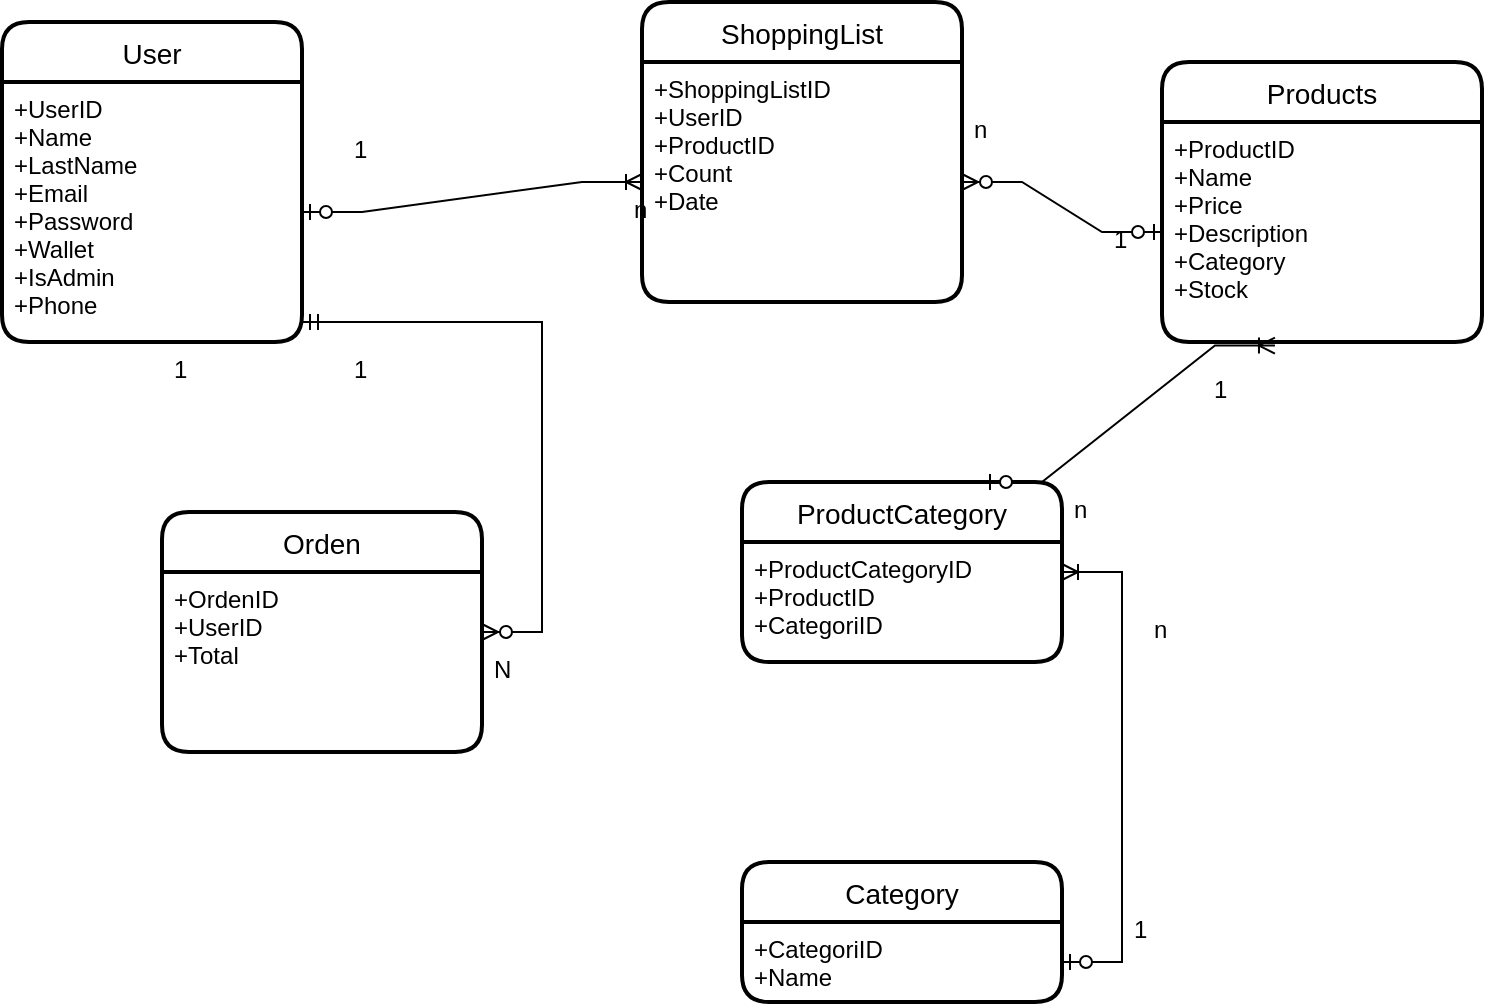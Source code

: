 <mxfile version="18.0.3" type="device"><diagram id="R2lEEEUBdFMjLlhIrx00" name="Page-1"><mxGraphModel dx="1102" dy="475" grid="1" gridSize="10" guides="1" tooltips="1" connect="1" arrows="1" fold="1" page="1" pageScale="1" pageWidth="850" pageHeight="1100" math="0" shadow="0" extFonts="Permanent Marker^https://fonts.googleapis.com/css?family=Permanent+Marker"><root><mxCell id="0"/><mxCell id="1" parent="0"/><mxCell id="A9kTVBV0_9kd0KIzvmnX-33" value="ShoppingList" style="swimlane;childLayout=stackLayout;horizontal=1;startSize=30;horizontalStack=0;rounded=1;fontSize=14;fontStyle=0;strokeWidth=2;resizeParent=0;resizeLast=1;shadow=0;dashed=0;align=center;" parent="1" vertex="1"><mxGeometry x="360" y="110" width="160" height="150" as="geometry"/></mxCell><mxCell id="A9kTVBV0_9kd0KIzvmnX-34" value="+ShoppingListID&#10;+UserID&#10;+ProductID&#10;+Count&#10;+Date&#10;&#10;" style="align=left;strokeColor=none;fillColor=none;spacingLeft=4;fontSize=12;verticalAlign=top;resizable=0;rotatable=0;part=1;" parent="A9kTVBV0_9kd0KIzvmnX-33" vertex="1"><mxGeometry y="30" width="160" height="120" as="geometry"/></mxCell><mxCell id="A9kTVBV0_9kd0KIzvmnX-35" value="Products" style="swimlane;childLayout=stackLayout;horizontal=1;startSize=30;horizontalStack=0;rounded=1;fontSize=14;fontStyle=0;strokeWidth=2;resizeParent=0;resizeLast=1;shadow=0;dashed=0;align=center;" parent="1" vertex="1"><mxGeometry x="620" y="140" width="160" height="140" as="geometry"/></mxCell><mxCell id="A9kTVBV0_9kd0KIzvmnX-36" value="+ProductID&#10;+Name&#10;+Price&#10;+Description &#10;+Category&#10;+Stock" style="align=left;strokeColor=none;fillColor=none;spacingLeft=4;fontSize=12;verticalAlign=top;resizable=0;rotatable=0;part=1;" parent="A9kTVBV0_9kd0KIzvmnX-35" vertex="1"><mxGeometry y="30" width="160" height="110" as="geometry"/></mxCell><mxCell id="A9kTVBV0_9kd0KIzvmnX-41" value="Category" style="swimlane;childLayout=stackLayout;horizontal=1;startSize=30;horizontalStack=0;rounded=1;fontSize=14;fontStyle=0;strokeWidth=2;resizeParent=0;resizeLast=1;shadow=0;dashed=0;align=center;" parent="1" vertex="1"><mxGeometry x="410" y="540" width="160" height="70" as="geometry"/></mxCell><mxCell id="A9kTVBV0_9kd0KIzvmnX-42" value="+CategoriID&#10;+Name&#10;" style="align=left;strokeColor=none;fillColor=none;spacingLeft=4;fontSize=12;verticalAlign=top;resizable=0;rotatable=0;part=1;" parent="A9kTVBV0_9kd0KIzvmnX-41" vertex="1"><mxGeometry y="30" width="160" height="40" as="geometry"/></mxCell><mxCell id="A9kTVBV0_9kd0KIzvmnX-81" value="User" style="swimlane;childLayout=stackLayout;horizontal=1;startSize=30;horizontalStack=0;rounded=1;fontSize=14;fontStyle=0;strokeWidth=2;resizeParent=0;resizeLast=1;shadow=0;dashed=0;align=center;" parent="1" vertex="1"><mxGeometry x="40" y="120" width="150" height="160" as="geometry"/></mxCell><mxCell id="A9kTVBV0_9kd0KIzvmnX-82" value="+UserID&#10;+Name&#10;+LastName&#10;+Email&#10;+Password&#10;+Wallet&#10;+IsAdmin&#10;+Phone" style="align=left;strokeColor=none;fillColor=none;spacingLeft=4;fontSize=12;verticalAlign=top;resizable=0;rotatable=0;part=1;" parent="A9kTVBV0_9kd0KIzvmnX-81" vertex="1"><mxGeometry y="30" width="150" height="130" as="geometry"/></mxCell><mxCell id="A9kTVBV0_9kd0KIzvmnX-85" value="" style="edgeStyle=entityRelationEdgeStyle;fontSize=12;html=1;endArrow=ERoneToMany;startArrow=ERzeroToOne;rounded=0;" parent="1" source="A9kTVBV0_9kd0KIzvmnX-82" target="A9kTVBV0_9kd0KIzvmnX-34" edge="1"><mxGeometry width="100" height="100" relative="1" as="geometry"><mxPoint x="150" y="430" as="sourcePoint"/><mxPoint x="250" y="330" as="targetPoint"/></mxGeometry></mxCell><mxCell id="A9kTVBV0_9kd0KIzvmnX-86" value="1" style="text;strokeColor=none;fillColor=none;spacingLeft=4;spacingRight=4;overflow=hidden;rotatable=0;points=[[0,0.5],[1,0.5]];portConstraint=eastwest;fontSize=12;" parent="1" vertex="1"><mxGeometry x="210" y="170" width="40" height="30" as="geometry"/></mxCell><mxCell id="A9kTVBV0_9kd0KIzvmnX-87" value="n" style="text;strokeColor=none;fillColor=none;spacingLeft=4;spacingRight=4;overflow=hidden;rotatable=0;points=[[0,0.5],[1,0.5]];portConstraint=eastwest;fontSize=12;" parent="1" vertex="1"><mxGeometry x="350" y="200" width="40" height="30" as="geometry"/></mxCell><mxCell id="A9kTVBV0_9kd0KIzvmnX-93" value="1" style="text;strokeColor=none;fillColor=none;spacingLeft=4;spacingRight=4;overflow=hidden;rotatable=0;points=[[0,0.5],[1,0.5]];portConstraint=eastwest;fontSize=12;" parent="1" vertex="1"><mxGeometry x="120" y="280" width="40" height="30" as="geometry"/></mxCell><mxCell id="A9kTVBV0_9kd0KIzvmnX-95" value="" style="edgeStyle=entityRelationEdgeStyle;fontSize=12;html=1;endArrow=ERzeroToMany;startArrow=ERzeroToOne;rounded=0;" parent="1" source="A9kTVBV0_9kd0KIzvmnX-36" target="A9kTVBV0_9kd0KIzvmnX-34" edge="1"><mxGeometry width="100" height="100" relative="1" as="geometry"><mxPoint x="650" y="410" as="sourcePoint"/><mxPoint x="750" y="310" as="targetPoint"/></mxGeometry></mxCell><mxCell id="A9kTVBV0_9kd0KIzvmnX-96" value="1" style="text;strokeColor=none;fillColor=none;spacingLeft=4;spacingRight=4;overflow=hidden;rotatable=0;points=[[0,0.5],[1,0.5]];portConstraint=eastwest;fontSize=12;" parent="1" vertex="1"><mxGeometry x="590" y="215" width="40" height="30" as="geometry"/></mxCell><mxCell id="A9kTVBV0_9kd0KIzvmnX-97" value="n" style="text;strokeColor=none;fillColor=none;spacingLeft=4;spacingRight=4;overflow=hidden;rotatable=0;points=[[0,0.5],[1,0.5]];portConstraint=eastwest;fontSize=12;" parent="1" vertex="1"><mxGeometry x="520" y="160" width="40" height="30" as="geometry"/></mxCell><mxCell id="T-JGO2JI-sYRYlKSveJA-2" value="ProductCategory" style="swimlane;childLayout=stackLayout;horizontal=1;startSize=30;horizontalStack=0;rounded=1;fontSize=14;fontStyle=0;strokeWidth=2;resizeParent=0;resizeLast=1;shadow=0;dashed=0;align=center;" vertex="1" parent="1"><mxGeometry x="410" y="350" width="160" height="90" as="geometry"/></mxCell><mxCell id="T-JGO2JI-sYRYlKSveJA-3" value="+ProductCategoryID&#10;+ProductID&#10;+CategoriID" style="align=left;strokeColor=none;fillColor=none;spacingLeft=4;fontSize=12;verticalAlign=top;resizable=0;rotatable=0;part=1;" vertex="1" parent="T-JGO2JI-sYRYlKSveJA-2"><mxGeometry y="30" width="160" height="60" as="geometry"/></mxCell><mxCell id="T-JGO2JI-sYRYlKSveJA-9" value="" style="edgeStyle=entityRelationEdgeStyle;fontSize=12;html=1;endArrow=ERoneToMany;startArrow=ERzeroToOne;rounded=0;exitX=1;exitY=0.5;exitDx=0;exitDy=0;entryX=1;entryY=0.25;entryDx=0;entryDy=0;" edge="1" parent="1" source="A9kTVBV0_9kd0KIzvmnX-42" target="T-JGO2JI-sYRYlKSveJA-3"><mxGeometry width="100" height="100" relative="1" as="geometry"><mxPoint x="690" y="580" as="sourcePoint"/><mxPoint x="790" y="480" as="targetPoint"/></mxGeometry></mxCell><mxCell id="T-JGO2JI-sYRYlKSveJA-13" value="" style="edgeStyle=entityRelationEdgeStyle;fontSize=12;html=1;endArrow=ERoneToMany;startArrow=ERzeroToOne;rounded=0;entryX=0.353;entryY=1.016;entryDx=0;entryDy=0;entryPerimeter=0;exitX=0.75;exitY=0;exitDx=0;exitDy=0;" edge="1" parent="1" source="T-JGO2JI-sYRYlKSveJA-2" target="A9kTVBV0_9kd0KIzvmnX-36"><mxGeometry width="100" height="100" relative="1" as="geometry"><mxPoint x="490" y="360" as="sourcePoint"/><mxPoint x="550" y="320" as="targetPoint"/></mxGeometry></mxCell><mxCell id="T-JGO2JI-sYRYlKSveJA-14" value="1" style="text;strokeColor=none;fillColor=none;spacingLeft=4;spacingRight=4;overflow=hidden;rotatable=0;points=[[0,0.5],[1,0.5]];portConstraint=eastwest;fontSize=12;" vertex="1" parent="1"><mxGeometry x="600" y="560" width="40" height="30" as="geometry"/></mxCell><mxCell id="T-JGO2JI-sYRYlKSveJA-15" value="n" style="text;strokeColor=none;fillColor=none;spacingLeft=4;spacingRight=4;overflow=hidden;rotatable=0;points=[[0,0.5],[1,0.5]];portConstraint=eastwest;fontSize=12;" vertex="1" parent="1"><mxGeometry x="610" y="410" width="40" height="30" as="geometry"/></mxCell><mxCell id="T-JGO2JI-sYRYlKSveJA-16" value="1" style="text;strokeColor=none;fillColor=none;spacingLeft=4;spacingRight=4;overflow=hidden;rotatable=0;points=[[0,0.5],[1,0.5]];portConstraint=eastwest;fontSize=12;" vertex="1" parent="1"><mxGeometry x="640" y="290" width="40" height="30" as="geometry"/></mxCell><mxCell id="T-JGO2JI-sYRYlKSveJA-17" value="n" style="text;strokeColor=none;fillColor=none;spacingLeft=4;spacingRight=4;overflow=hidden;rotatable=0;points=[[0,0.5],[1,0.5]];portConstraint=eastwest;fontSize=12;" vertex="1" parent="1"><mxGeometry x="570" y="350" width="40" height="30" as="geometry"/></mxCell><mxCell id="T-JGO2JI-sYRYlKSveJA-18" value="Orden" style="swimlane;childLayout=stackLayout;horizontal=1;startSize=30;horizontalStack=0;rounded=1;fontSize=14;fontStyle=0;strokeWidth=2;resizeParent=0;resizeLast=1;shadow=0;dashed=0;align=center;" vertex="1" parent="1"><mxGeometry x="120" y="365" width="160" height="120" as="geometry"/></mxCell><mxCell id="T-JGO2JI-sYRYlKSveJA-19" value="+OrdenID&#10;+UserID&#10;+Total&#10;" style="align=left;strokeColor=none;fillColor=none;spacingLeft=4;fontSize=12;verticalAlign=top;resizable=0;rotatable=0;part=1;" vertex="1" parent="T-JGO2JI-sYRYlKSveJA-18"><mxGeometry y="30" width="160" height="90" as="geometry"/></mxCell><mxCell id="T-JGO2JI-sYRYlKSveJA-20" value="" style="edgeStyle=entityRelationEdgeStyle;fontSize=12;html=1;endArrow=ERzeroToMany;startArrow=ERmandOne;rounded=0;" edge="1" parent="1" target="T-JGO2JI-sYRYlKSveJA-18"><mxGeometry width="100" height="100" relative="1" as="geometry"><mxPoint x="190" y="270" as="sourcePoint"/><mxPoint x="290" y="290" as="targetPoint"/></mxGeometry></mxCell><mxCell id="T-JGO2JI-sYRYlKSveJA-21" value="1" style="text;strokeColor=none;fillColor=none;spacingLeft=4;spacingRight=4;overflow=hidden;rotatable=0;points=[[0,0.5],[1,0.5]];portConstraint=eastwest;fontSize=12;" vertex="1" parent="1"><mxGeometry x="210" y="280" width="40" height="30" as="geometry"/></mxCell><mxCell id="T-JGO2JI-sYRYlKSveJA-24" value="N" style="text;strokeColor=none;fillColor=none;spacingLeft=4;spacingRight=4;overflow=hidden;rotatable=0;points=[[0,0.5],[1,0.5]];portConstraint=eastwest;fontSize=12;" vertex="1" parent="1"><mxGeometry x="280" y="430" width="40" height="30" as="geometry"/></mxCell></root></mxGraphModel></diagram></mxfile>